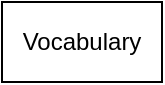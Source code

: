 <mxfile>
    <diagram id="a_UaelA8_0i4vK8MLKA4" name="Page-1">
        <mxGraphModel dx="1109" dy="779" grid="1" gridSize="10" guides="1" tooltips="1" connect="1" arrows="1" fold="1" page="1" pageScale="1" pageWidth="850" pageHeight="1100" math="0" shadow="0">
            <root>
                <mxCell id="0"/>
                <mxCell id="1" parent="0"/>
                <mxCell id="2" value="Vocabulary" style="rounded=0;whiteSpace=wrap;html=1;" vertex="1" parent="1">
                    <mxGeometry x="40" y="80" width="80" height="40" as="geometry"/>
                </mxCell>
            </root>
        </mxGraphModel>
    </diagram>
</mxfile>